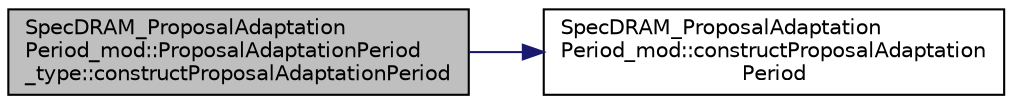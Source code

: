 digraph "SpecDRAM_ProposalAdaptationPeriod_mod::ProposalAdaptationPeriod_type::constructProposalAdaptationPeriod"
{
 // LATEX_PDF_SIZE
  edge [fontname="Helvetica",fontsize="10",labelfontname="Helvetica",labelfontsize="10"];
  node [fontname="Helvetica",fontsize="10",shape=record];
  rankdir="LR";
  Node1 [label="SpecDRAM_ProposalAdaptation\lPeriod_mod::ProposalAdaptationPeriod\l_type::constructProposalAdaptationPeriod",height=0.2,width=0.4,color="black", fillcolor="grey75", style="filled", fontcolor="black",tooltip=" "];
  Node1 -> Node2 [color="midnightblue",fontsize="10",style="solid",fontname="Helvetica"];
  Node2 [label="SpecDRAM_ProposalAdaptation\lPeriod_mod::constructProposalAdaptation\lPeriod",height=0.2,width=0.4,color="black", fillcolor="white", style="filled",URL="$namespaceSpecDRAM__ProposalAdaptationPeriod__mod.html#a747e3842f68a24d4a50627033bb79290",tooltip=" "];
}
